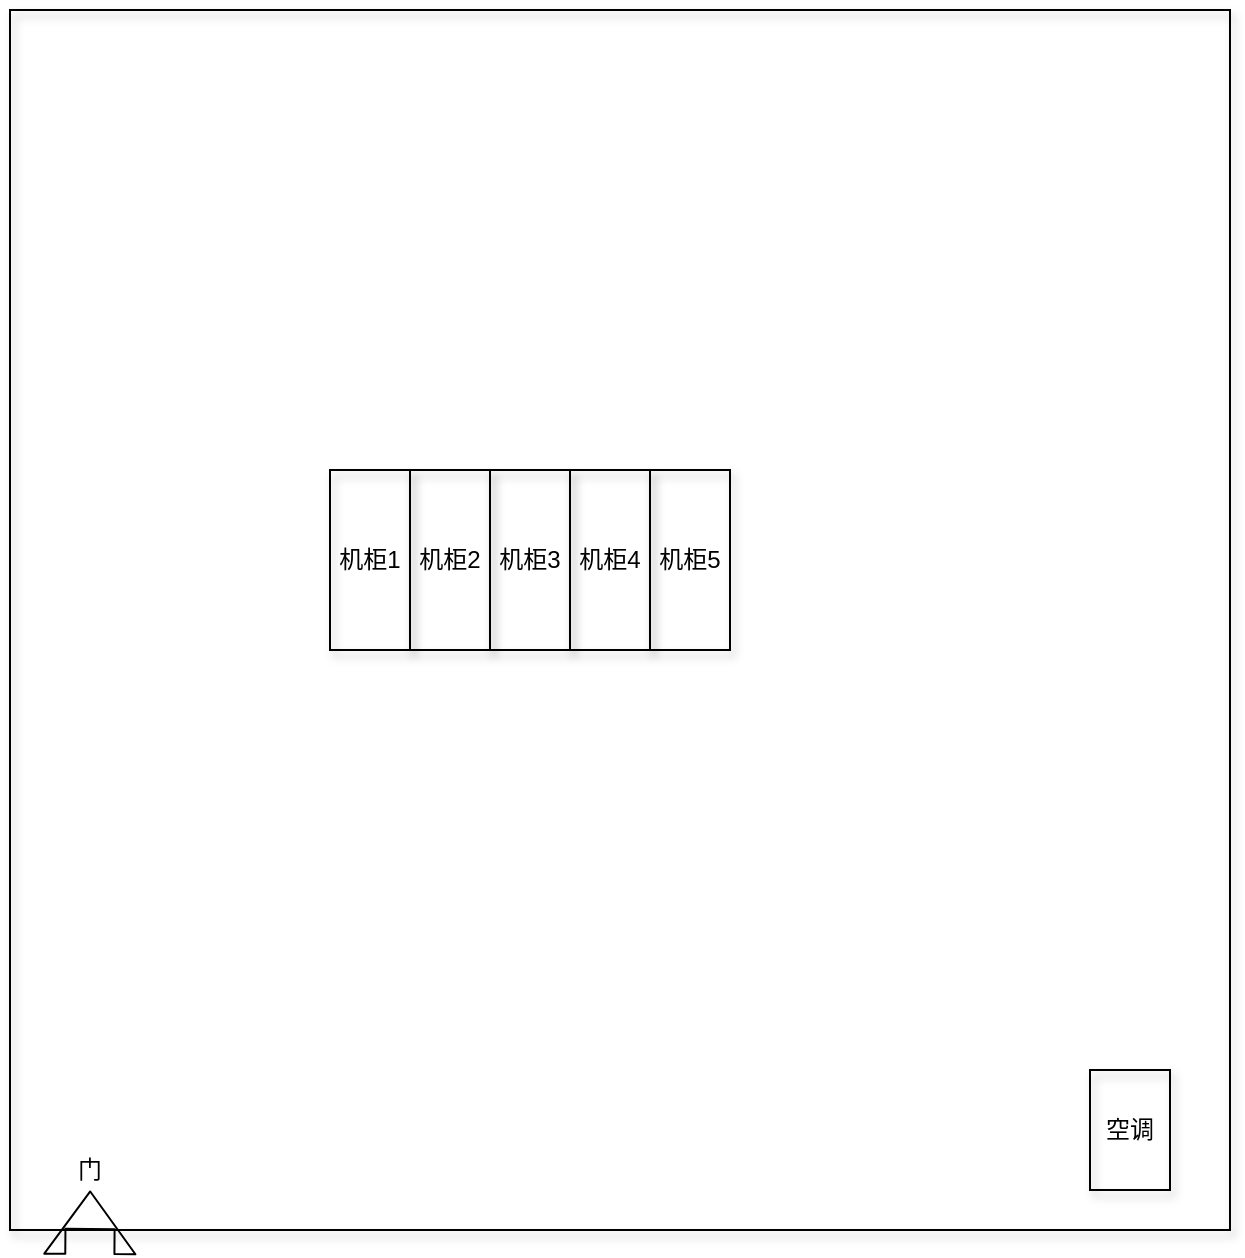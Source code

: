<mxfile version="13.8.7" type="github">
  <diagram name="Page-1" id="099fd60b-425b-db50-ffb0-6b813814b670">
    <mxGraphModel dx="979" dy="575" grid="1" gridSize="10" guides="1" tooltips="1" connect="1" arrows="1" fold="1" page="1" pageScale="1" pageWidth="850" pageHeight="1100" background="#ffffff" math="0" shadow="0">
      <root>
        <mxCell id="0" />
        <mxCell id="1" parent="0" />
        <mxCell id="vF6JxQmsjFy-IQ692hur-1" value="" style="whiteSpace=wrap;html=1;aspect=fixed;fillColor=none;shadow=1;" vertex="1" parent="1">
          <mxGeometry x="100" y="110" width="610" height="610" as="geometry" />
        </mxCell>
        <mxCell id="vF6JxQmsjFy-IQ692hur-2" value="" style="shape=flexArrow;endArrow=classic;html=1;width=24.571;endSize=10.08;entryX=0.492;entryY=0.443;entryDx=0;entryDy=0;entryPerimeter=0;strokeColor=#000000;" edge="1" parent="1">
          <mxGeometry width="50" height="50" relative="1" as="geometry">
            <mxPoint x="140" y="720" as="sourcePoint" />
            <mxPoint x="140.12" y="700.23" as="targetPoint" />
          </mxGeometry>
        </mxCell>
        <mxCell id="vF6JxQmsjFy-IQ692hur-3" value="门" style="text;html=1;strokeColor=none;fillColor=none;align=center;verticalAlign=middle;whiteSpace=wrap;rounded=0;shadow=1;" vertex="1" parent="1">
          <mxGeometry x="120" y="680" width="40" height="20" as="geometry" />
        </mxCell>
        <mxCell id="vF6JxQmsjFy-IQ692hur-4" value="空调" style="rounded=0;whiteSpace=wrap;html=1;shadow=1;fillColor=none;" vertex="1" parent="1">
          <mxGeometry x="640" y="640" width="40" height="60" as="geometry" />
        </mxCell>
        <mxCell id="vF6JxQmsjFy-IQ692hur-5" value="机柜1" style="rounded=0;whiteSpace=wrap;html=1;shadow=1;fillColor=none;" vertex="1" parent="1">
          <mxGeometry x="260" y="340" width="40" height="90" as="geometry" />
        </mxCell>
        <mxCell id="vF6JxQmsjFy-IQ692hur-6" value="机柜2" style="rounded=0;whiteSpace=wrap;html=1;shadow=1;fillColor=none;" vertex="1" parent="1">
          <mxGeometry x="300" y="340" width="40" height="90" as="geometry" />
        </mxCell>
        <mxCell id="vF6JxQmsjFy-IQ692hur-7" value="机柜3" style="rounded=0;whiteSpace=wrap;html=1;shadow=1;fillColor=none;" vertex="1" parent="1">
          <mxGeometry x="340" y="340" width="40" height="90" as="geometry" />
        </mxCell>
        <mxCell id="vF6JxQmsjFy-IQ692hur-8" value="机柜4" style="rounded=0;whiteSpace=wrap;html=1;shadow=1;fillColor=none;" vertex="1" parent="1">
          <mxGeometry x="380" y="340" width="40" height="90" as="geometry" />
        </mxCell>
        <mxCell id="vF6JxQmsjFy-IQ692hur-9" value="机柜5" style="rounded=0;whiteSpace=wrap;html=1;shadow=1;fillColor=none;" vertex="1" parent="1">
          <mxGeometry x="420" y="340" width="40" height="90" as="geometry" />
        </mxCell>
      </root>
    </mxGraphModel>
  </diagram>
</mxfile>
